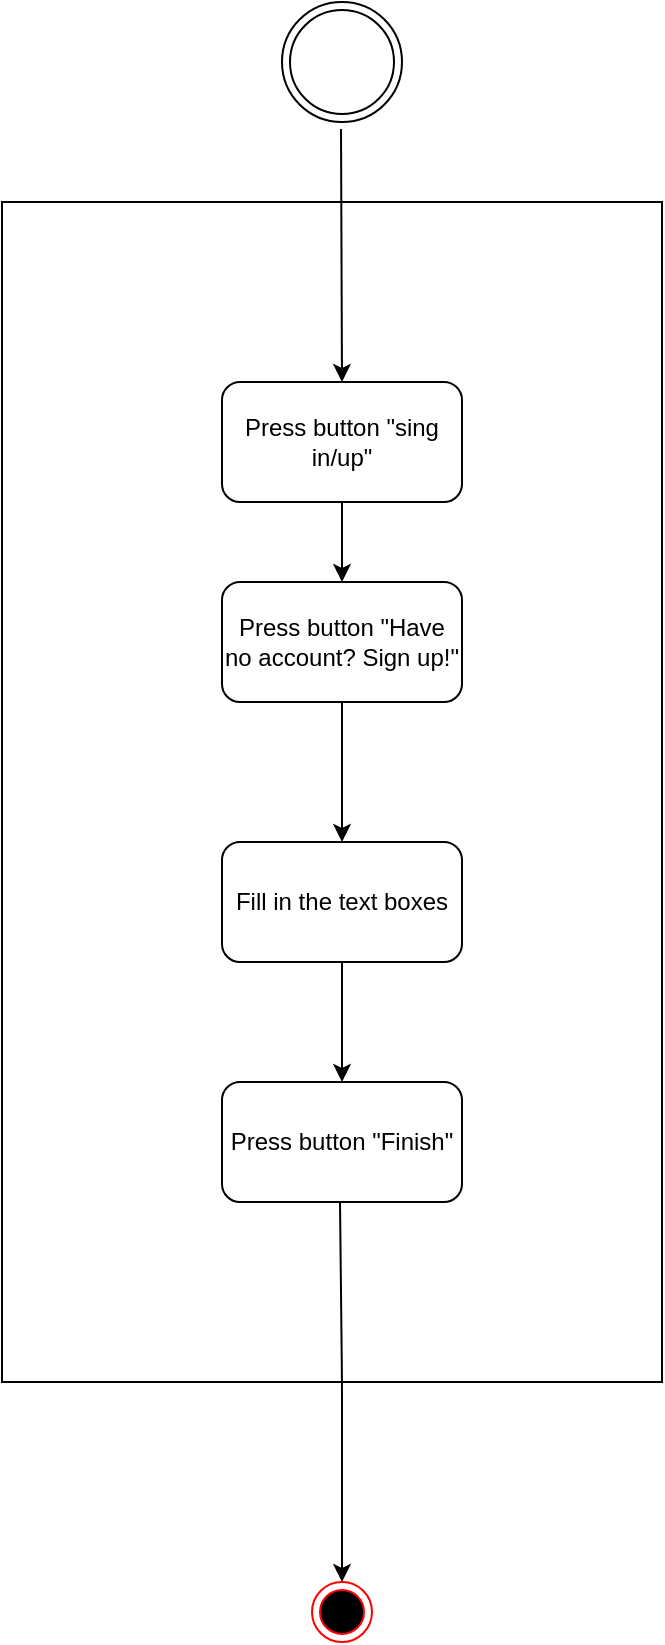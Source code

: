 <mxfile version="12.2.6" type="device" pages="1"><diagram id="l7BVhY-tIjKRkohKlm41" name="Page-1"><mxGraphModel dx="2011" dy="1170" grid="1" gridSize="10" guides="1" tooltips="1" connect="1" arrows="1" fold="1" page="1" pageScale="1" pageWidth="827" pageHeight="1169" math="0" shadow="0"><root><mxCell id="0"/><mxCell id="1" parent="0"/><mxCell id="fEmFJtDzoxUJFqwD8eKj-189" value="" style="rounded=0;whiteSpace=wrap;html=1;" vertex="1" parent="1"><mxGeometry x="190" y="230" width="330" height="590" as="geometry"/></mxCell><mxCell id="fEmFJtDzoxUJFqwD8eKj-190" value="" style="ellipse;html=1;shape=endState;fillColor=#000000;strokeColor=#ff0000;" vertex="1" parent="1"><mxGeometry x="345" y="920" width="30" height="30" as="geometry"/></mxCell><mxCell id="fEmFJtDzoxUJFqwD8eKj-191" value="" style="ellipse;shape=doubleEllipse;html=1;dashed=0;whitespace=wrap;aspect=fixed;" vertex="1" parent="1"><mxGeometry x="330" y="130" width="60" height="60" as="geometry"/></mxCell><mxCell id="fEmFJtDzoxUJFqwD8eKj-192" value="" style="endArrow=classic;html=1;exitX=0.5;exitY=1;exitDx=0;exitDy=0;entryX=0.5;entryY=0;entryDx=0;entryDy=0;" edge="1" parent="1" target="fEmFJtDzoxUJFqwD8eKj-190"><mxGeometry width="50" height="50" relative="1" as="geometry"><mxPoint x="359" y="730.0" as="sourcePoint"/><mxPoint x="360.375" y="900" as="targetPoint"/><Array as="points"><mxPoint x="360" y="820"/><mxPoint x="360" y="920"/></Array></mxGeometry></mxCell><mxCell id="fEmFJtDzoxUJFqwD8eKj-193" value="" style="endArrow=classic;html=1;exitX=0.5;exitY=1;exitDx=0;exitDy=0;entryX=0.5;entryY=0;entryDx=0;entryDy=0;" edge="1" parent="1" target="fEmFJtDzoxUJFqwD8eKj-195"><mxGeometry width="50" height="50" relative="1" as="geometry"><mxPoint x="359.5" y="193.5" as="sourcePoint"/><mxPoint x="359.859" y="270" as="targetPoint"/></mxGeometry></mxCell><mxCell id="fEmFJtDzoxUJFqwD8eKj-194" style="edgeStyle=orthogonalEdgeStyle;rounded=0;orthogonalLoop=1;jettySize=auto;html=1;entryX=0.5;entryY=0;entryDx=0;entryDy=0;" edge="1" parent="1" source="fEmFJtDzoxUJFqwD8eKj-195" target="fEmFJtDzoxUJFqwD8eKj-197"><mxGeometry relative="1" as="geometry"/></mxCell><mxCell id="fEmFJtDzoxUJFqwD8eKj-195" value="Press button &quot;sing in/up&quot;" style="rounded=1;whiteSpace=wrap;html=1;" vertex="1" parent="1"><mxGeometry x="300" y="320" width="120" height="60" as="geometry"/></mxCell><mxCell id="fEmFJtDzoxUJFqwD8eKj-196" style="edgeStyle=orthogonalEdgeStyle;rounded=0;orthogonalLoop=1;jettySize=auto;html=1;entryX=0.5;entryY=0;entryDx=0;entryDy=0;" edge="1" parent="1" source="fEmFJtDzoxUJFqwD8eKj-197" target="fEmFJtDzoxUJFqwD8eKj-199"><mxGeometry relative="1" as="geometry"/></mxCell><mxCell id="fEmFJtDzoxUJFqwD8eKj-197" value="Press button &quot;Have no account? Sign up!&quot;" style="rounded=1;whiteSpace=wrap;html=1;" vertex="1" parent="1"><mxGeometry x="300" y="420" width="120" height="60" as="geometry"/></mxCell><mxCell id="fEmFJtDzoxUJFqwD8eKj-198" style="edgeStyle=orthogonalEdgeStyle;rounded=0;orthogonalLoop=1;jettySize=auto;html=1;entryX=0.5;entryY=0;entryDx=0;entryDy=0;" edge="1" parent="1" source="fEmFJtDzoxUJFqwD8eKj-199" target="fEmFJtDzoxUJFqwD8eKj-200"><mxGeometry relative="1" as="geometry"/></mxCell><mxCell id="fEmFJtDzoxUJFqwD8eKj-199" value="Fill in the text boxes" style="rounded=1;whiteSpace=wrap;html=1;" vertex="1" parent="1"><mxGeometry x="300" y="550" width="120" height="60" as="geometry"/></mxCell><mxCell id="fEmFJtDzoxUJFqwD8eKj-200" value="Press button &quot;Finish&quot;" style="rounded=1;whiteSpace=wrap;html=1;" vertex="1" parent="1"><mxGeometry x="300" y="670" width="120" height="60" as="geometry"/></mxCell></root></mxGraphModel></diagram></mxfile>